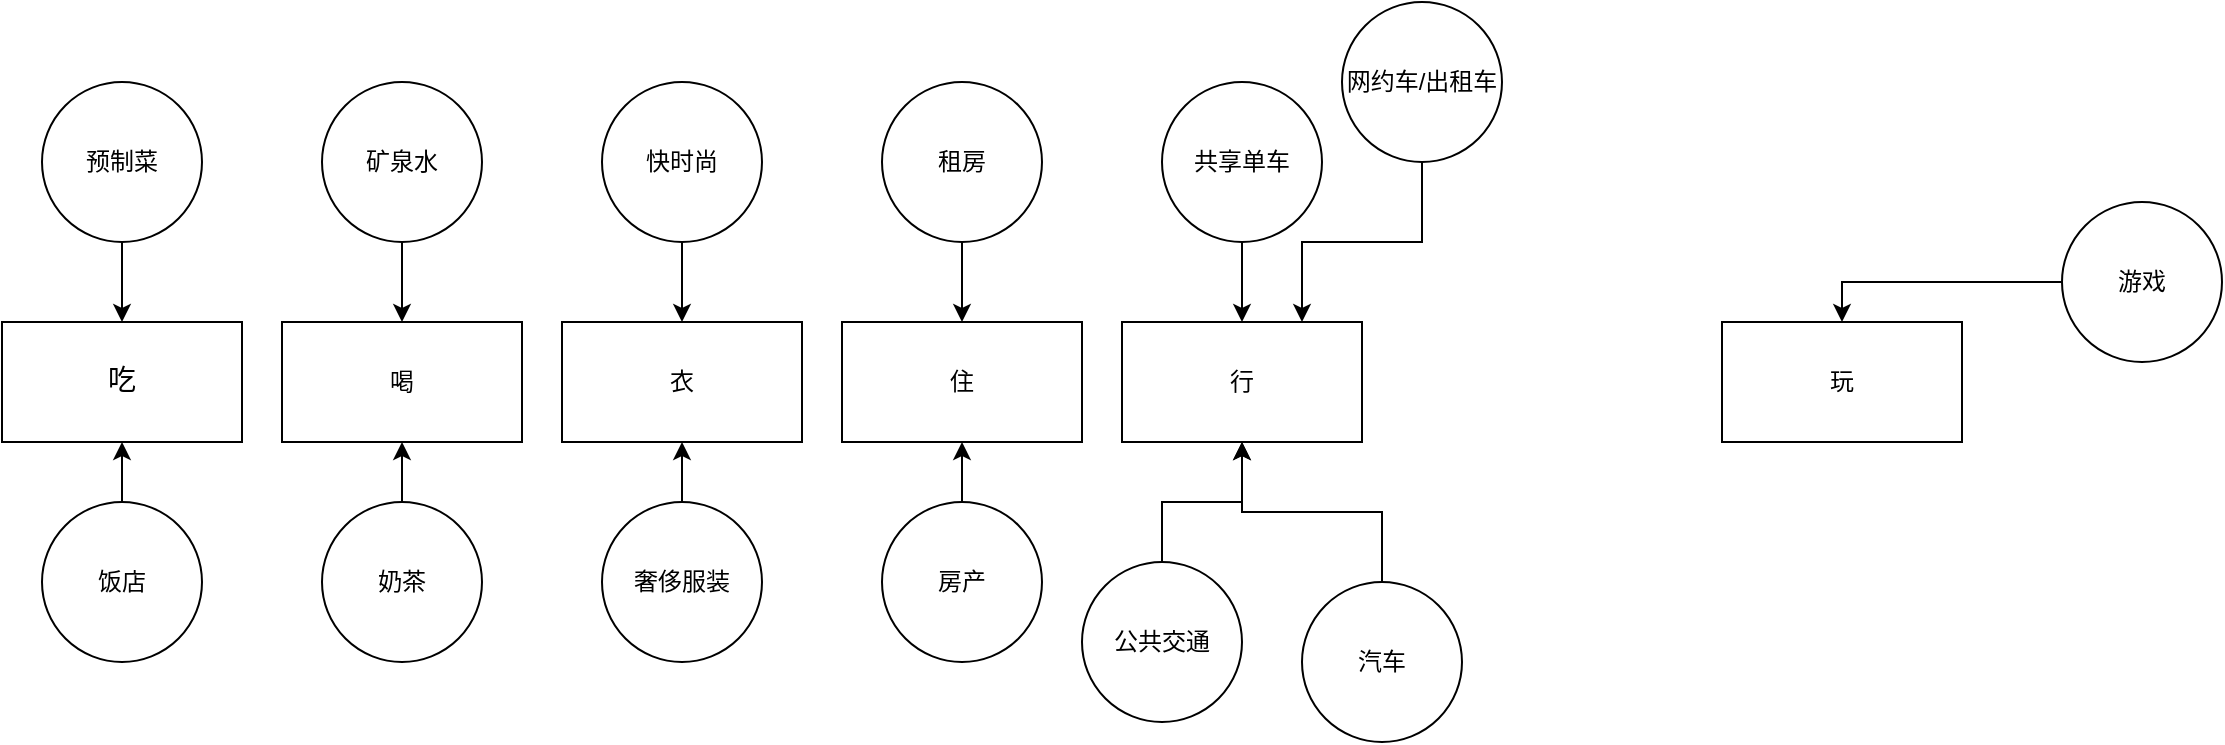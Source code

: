 <mxfile version="24.5.2" type="github">
  <diagram name="第 1 页" id="bKC5QmhDBSJt0FXYR_QA">
    <mxGraphModel dx="1434" dy="746" grid="1" gridSize="10" guides="1" tooltips="1" connect="1" arrows="1" fold="1" page="1" pageScale="1" pageWidth="3300" pageHeight="4681" math="0" shadow="0">
      <root>
        <mxCell id="0" />
        <mxCell id="1" parent="0" />
        <mxCell id="_Jt70skvFzHEWjwzI6Lq-1" value="&lt;p class=&quot;MsoNormal&quot;&gt;&lt;span style=&quot;mso-spacerun:&#39;yes&#39;;font-family:微软雅黑;mso-ascii-font-family:Arial;&lt;br/&gt;mso-hansi-font-family:Arial;mso-bidi-font-family:&#39;Times New Roman&#39;;font-size:10.5pt;&lt;br/&gt;mso-font-kerning:1.0pt;&quot;&gt;吃&lt;/span&gt;&lt;/p&gt;" style="whiteSpace=wrap;html=1;" vertex="1" parent="1">
          <mxGeometry x="100" y="220" width="120" height="60" as="geometry" />
        </mxCell>
        <mxCell id="_Jt70skvFzHEWjwzI6Lq-2" value="喝" style="whiteSpace=wrap;html=1;" vertex="1" parent="1">
          <mxGeometry x="240" y="220" width="120" height="60" as="geometry" />
        </mxCell>
        <mxCell id="_Jt70skvFzHEWjwzI6Lq-4" value="衣" style="whiteSpace=wrap;html=1;" vertex="1" parent="1">
          <mxGeometry x="380" y="220" width="120" height="60" as="geometry" />
        </mxCell>
        <mxCell id="_Jt70skvFzHEWjwzI6Lq-5" value="住" style="whiteSpace=wrap;html=1;" vertex="1" parent="1">
          <mxGeometry x="520" y="220" width="120" height="60" as="geometry" />
        </mxCell>
        <mxCell id="_Jt70skvFzHEWjwzI6Lq-6" value="行" style="whiteSpace=wrap;html=1;" vertex="1" parent="1">
          <mxGeometry x="660" y="220" width="120" height="60" as="geometry" />
        </mxCell>
        <mxCell id="_Jt70skvFzHEWjwzI6Lq-7" value="玩" style="whiteSpace=wrap;html=1;" vertex="1" parent="1">
          <mxGeometry x="960" y="220" width="120" height="60" as="geometry" />
        </mxCell>
        <mxCell id="_Jt70skvFzHEWjwzI6Lq-11" value="" style="edgeStyle=orthogonalEdgeStyle;rounded=0;orthogonalLoop=1;jettySize=auto;html=1;" edge="1" parent="1" source="_Jt70skvFzHEWjwzI6Lq-8" target="_Jt70skvFzHEWjwzI6Lq-1">
          <mxGeometry relative="1" as="geometry" />
        </mxCell>
        <mxCell id="_Jt70skvFzHEWjwzI6Lq-8" value="预制菜" style="ellipse;whiteSpace=wrap;html=1;" vertex="1" parent="1">
          <mxGeometry x="120" y="100" width="80" height="80" as="geometry" />
        </mxCell>
        <mxCell id="_Jt70skvFzHEWjwzI6Lq-10" value="" style="edgeStyle=orthogonalEdgeStyle;rounded=0;orthogonalLoop=1;jettySize=auto;html=1;" edge="1" parent="1" source="_Jt70skvFzHEWjwzI6Lq-9" target="_Jt70skvFzHEWjwzI6Lq-1">
          <mxGeometry relative="1" as="geometry" />
        </mxCell>
        <mxCell id="_Jt70skvFzHEWjwzI6Lq-9" value="饭店" style="ellipse;whiteSpace=wrap;html=1;" vertex="1" parent="1">
          <mxGeometry x="120" y="310" width="80" height="80" as="geometry" />
        </mxCell>
        <mxCell id="_Jt70skvFzHEWjwzI6Lq-13" value="" style="edgeStyle=orthogonalEdgeStyle;rounded=0;orthogonalLoop=1;jettySize=auto;html=1;" edge="1" parent="1" source="_Jt70skvFzHEWjwzI6Lq-12" target="_Jt70skvFzHEWjwzI6Lq-2">
          <mxGeometry relative="1" as="geometry" />
        </mxCell>
        <mxCell id="_Jt70skvFzHEWjwzI6Lq-12" value="矿泉水" style="ellipse;whiteSpace=wrap;html=1;" vertex="1" parent="1">
          <mxGeometry x="260" y="100" width="80" height="80" as="geometry" />
        </mxCell>
        <mxCell id="_Jt70skvFzHEWjwzI6Lq-15" value="" style="edgeStyle=orthogonalEdgeStyle;rounded=0;orthogonalLoop=1;jettySize=auto;html=1;" edge="1" parent="1" source="_Jt70skvFzHEWjwzI6Lq-14" target="_Jt70skvFzHEWjwzI6Lq-2">
          <mxGeometry relative="1" as="geometry" />
        </mxCell>
        <mxCell id="_Jt70skvFzHEWjwzI6Lq-14" value="奶茶" style="ellipse;whiteSpace=wrap;html=1;" vertex="1" parent="1">
          <mxGeometry x="260" y="310" width="80" height="80" as="geometry" />
        </mxCell>
        <mxCell id="_Jt70skvFzHEWjwzI6Lq-19" value="" style="edgeStyle=orthogonalEdgeStyle;rounded=0;orthogonalLoop=1;jettySize=auto;html=1;" edge="1" parent="1" source="_Jt70skvFzHEWjwzI6Lq-16" target="_Jt70skvFzHEWjwzI6Lq-4">
          <mxGeometry relative="1" as="geometry" />
        </mxCell>
        <mxCell id="_Jt70skvFzHEWjwzI6Lq-16" value="奢侈服装" style="ellipse;whiteSpace=wrap;html=1;" vertex="1" parent="1">
          <mxGeometry x="400" y="310" width="80" height="80" as="geometry" />
        </mxCell>
        <mxCell id="_Jt70skvFzHEWjwzI6Lq-18" value="" style="edgeStyle=orthogonalEdgeStyle;rounded=0;orthogonalLoop=1;jettySize=auto;html=1;" edge="1" parent="1" source="_Jt70skvFzHEWjwzI6Lq-17" target="_Jt70skvFzHEWjwzI6Lq-4">
          <mxGeometry relative="1" as="geometry" />
        </mxCell>
        <mxCell id="_Jt70skvFzHEWjwzI6Lq-17" value="快时尚" style="ellipse;whiteSpace=wrap;html=1;" vertex="1" parent="1">
          <mxGeometry x="400" y="100" width="80" height="80" as="geometry" />
        </mxCell>
        <mxCell id="_Jt70skvFzHEWjwzI6Lq-21" value="" style="edgeStyle=orthogonalEdgeStyle;rounded=0;orthogonalLoop=1;jettySize=auto;html=1;" edge="1" parent="1" source="_Jt70skvFzHEWjwzI6Lq-20" target="_Jt70skvFzHEWjwzI6Lq-5">
          <mxGeometry relative="1" as="geometry" />
        </mxCell>
        <mxCell id="_Jt70skvFzHEWjwzI6Lq-20" value="租房" style="ellipse;whiteSpace=wrap;html=1;" vertex="1" parent="1">
          <mxGeometry x="540" y="100" width="80" height="80" as="geometry" />
        </mxCell>
        <mxCell id="_Jt70skvFzHEWjwzI6Lq-23" value="" style="edgeStyle=orthogonalEdgeStyle;rounded=0;orthogonalLoop=1;jettySize=auto;html=1;" edge="1" parent="1" source="_Jt70skvFzHEWjwzI6Lq-22" target="_Jt70skvFzHEWjwzI6Lq-5">
          <mxGeometry relative="1" as="geometry" />
        </mxCell>
        <mxCell id="_Jt70skvFzHEWjwzI6Lq-22" value="房产" style="ellipse;whiteSpace=wrap;html=1;" vertex="1" parent="1">
          <mxGeometry x="540" y="310" width="80" height="80" as="geometry" />
        </mxCell>
        <mxCell id="_Jt70skvFzHEWjwzI6Lq-25" value="" style="edgeStyle=orthogonalEdgeStyle;rounded=0;orthogonalLoop=1;jettySize=auto;html=1;" edge="1" parent="1" source="_Jt70skvFzHEWjwzI6Lq-24" target="_Jt70skvFzHEWjwzI6Lq-6">
          <mxGeometry relative="1" as="geometry" />
        </mxCell>
        <mxCell id="_Jt70skvFzHEWjwzI6Lq-24" value="共享单车" style="ellipse;whiteSpace=wrap;html=1;" vertex="1" parent="1">
          <mxGeometry x="680" y="100" width="80" height="80" as="geometry" />
        </mxCell>
        <mxCell id="_Jt70skvFzHEWjwzI6Lq-27" style="edgeStyle=orthogonalEdgeStyle;rounded=0;orthogonalLoop=1;jettySize=auto;html=1;entryX=0.75;entryY=0;entryDx=0;entryDy=0;" edge="1" parent="1" source="_Jt70skvFzHEWjwzI6Lq-26" target="_Jt70skvFzHEWjwzI6Lq-6">
          <mxGeometry relative="1" as="geometry" />
        </mxCell>
        <mxCell id="_Jt70skvFzHEWjwzI6Lq-26" value="网约车/出租车" style="ellipse;whiteSpace=wrap;html=1;" vertex="1" parent="1">
          <mxGeometry x="770" y="60" width="80" height="80" as="geometry" />
        </mxCell>
        <mxCell id="_Jt70skvFzHEWjwzI6Lq-29" value="" style="edgeStyle=orthogonalEdgeStyle;rounded=0;orthogonalLoop=1;jettySize=auto;html=1;" edge="1" parent="1" source="_Jt70skvFzHEWjwzI6Lq-28" target="_Jt70skvFzHEWjwzI6Lq-6">
          <mxGeometry relative="1" as="geometry" />
        </mxCell>
        <mxCell id="_Jt70skvFzHEWjwzI6Lq-28" value="公共交通" style="ellipse;whiteSpace=wrap;html=1;" vertex="1" parent="1">
          <mxGeometry x="640" y="340" width="80" height="80" as="geometry" />
        </mxCell>
        <mxCell id="_Jt70skvFzHEWjwzI6Lq-31" style="edgeStyle=orthogonalEdgeStyle;rounded=0;orthogonalLoop=1;jettySize=auto;html=1;entryX=0.5;entryY=1;entryDx=0;entryDy=0;" edge="1" parent="1" source="_Jt70skvFzHEWjwzI6Lq-30" target="_Jt70skvFzHEWjwzI6Lq-6">
          <mxGeometry relative="1" as="geometry" />
        </mxCell>
        <mxCell id="_Jt70skvFzHEWjwzI6Lq-30" value="汽车" style="ellipse;whiteSpace=wrap;html=1;" vertex="1" parent="1">
          <mxGeometry x="750" y="350" width="80" height="80" as="geometry" />
        </mxCell>
        <mxCell id="_Jt70skvFzHEWjwzI6Lq-33" style="edgeStyle=orthogonalEdgeStyle;rounded=0;orthogonalLoop=1;jettySize=auto;html=1;entryX=0.5;entryY=0;entryDx=0;entryDy=0;" edge="1" parent="1" source="_Jt70skvFzHEWjwzI6Lq-32" target="_Jt70skvFzHEWjwzI6Lq-7">
          <mxGeometry relative="1" as="geometry" />
        </mxCell>
        <mxCell id="_Jt70skvFzHEWjwzI6Lq-32" value="游戏" style="ellipse;whiteSpace=wrap;html=1;" vertex="1" parent="1">
          <mxGeometry x="1130" y="160" width="80" height="80" as="geometry" />
        </mxCell>
      </root>
    </mxGraphModel>
  </diagram>
</mxfile>
